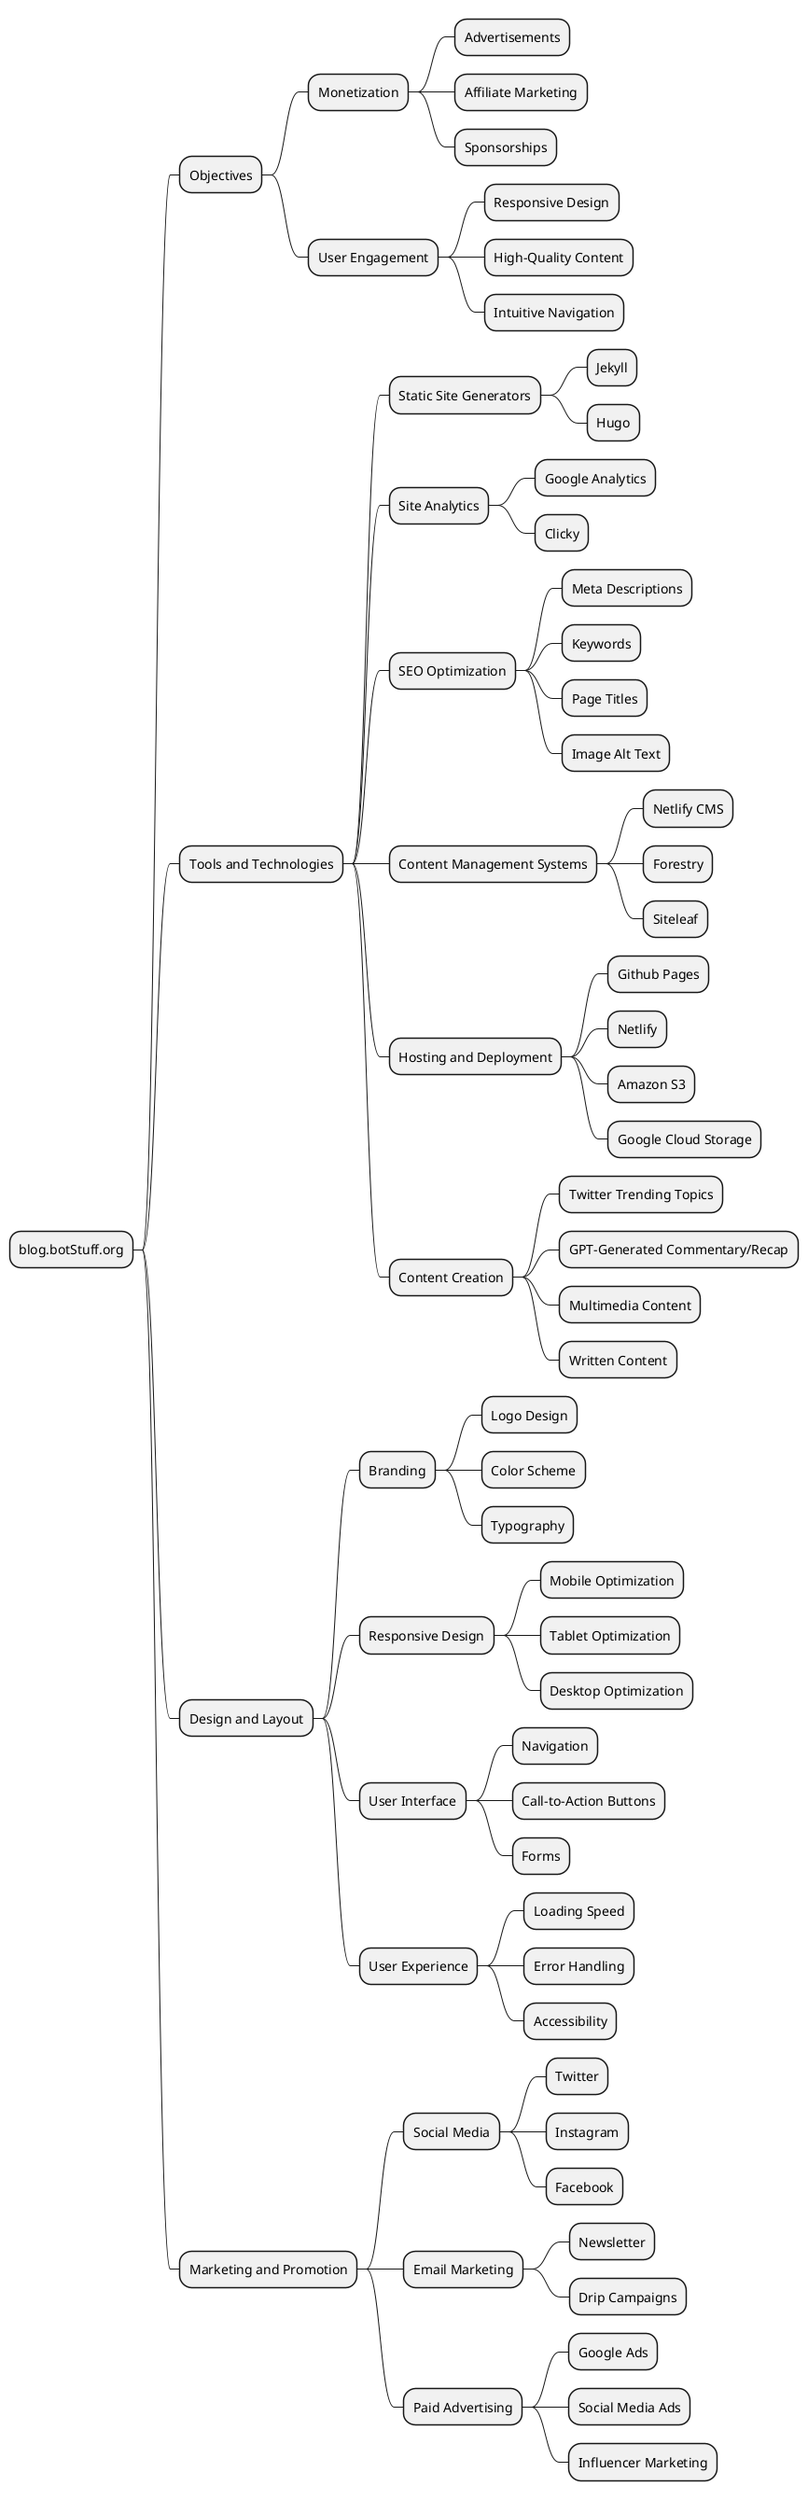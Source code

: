 @startmindmap
* blog.botStuff.org
** Objectives
*** Monetization
**** Advertisements
**** Affiliate Marketing
**** Sponsorships
*** User Engagement
**** Responsive Design
**** High-Quality Content
**** Intuitive Navigation
** Tools and Technologies
*** Static Site Generators
**** Jekyll
**** Hugo
*** Site Analytics
**** Google Analytics
**** Clicky
*** SEO Optimization
**** Meta Descriptions
**** Keywords
**** Page Titles
**** Image Alt Text
*** Content Management Systems
**** Netlify CMS
**** Forestry
**** Siteleaf
*** Hosting and Deployment
**** Github Pages
**** Netlify
**** Amazon S3
**** Google Cloud Storage
*** Content Creation
**** Twitter Trending Topics
**** GPT-Generated Commentary/Recap
**** Multimedia Content
**** Written Content
** Design and Layout
*** Branding
**** Logo Design
**** Color Scheme
**** Typography
*** Responsive Design
**** Mobile Optimization
**** Tablet Optimization
**** Desktop Optimization
*** User Interface
**** Navigation
**** Call-to-Action Buttons
**** Forms
*** User Experience
**** Loading Speed
**** Error Handling
**** Accessibility
** Marketing and Promotion
*** Social Media
**** Twitter
**** Instagram
**** Facebook
*** Email Marketing
**** Newsletter
**** Drip Campaigns
*** Paid Advertising
**** Google Ads
**** Social Media Ads
**** Influencer Marketing
@endmindmap
